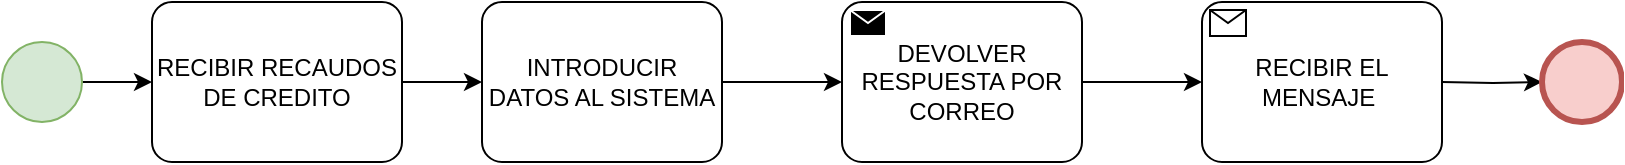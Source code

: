 <mxfile version="20.3.0" type="device"><diagram id="7pC6s9glv2hbtHWax7YW" name="Página-1"><mxGraphModel dx="868" dy="545" grid="1" gridSize="10" guides="1" tooltips="1" connect="1" arrows="1" fold="1" page="1" pageScale="1" pageWidth="827" pageHeight="1169" math="0" shadow="0"><root><mxCell id="0"/><mxCell id="1" parent="0"/><mxCell id="xBU3u3ndl3WmXHIgy0Ui-7" value="" style="edgeStyle=orthogonalEdgeStyle;rounded=0;orthogonalLoop=1;jettySize=auto;html=1;" edge="1" parent="1" source="xBU3u3ndl3WmXHIgy0Ui-1" target="xBU3u3ndl3WmXHIgy0Ui-2"><mxGeometry relative="1" as="geometry"/></mxCell><mxCell id="xBU3u3ndl3WmXHIgy0Ui-1" value="" style="points=[[0.145,0.145,0],[0.5,0,0],[0.855,0.145,0],[1,0.5,0],[0.855,0.855,0],[0.5,1,0],[0.145,0.855,0],[0,0.5,0]];shape=mxgraph.bpmn.event;html=1;verticalLabelPosition=bottom;labelBackgroundColor=#ffffff;verticalAlign=top;align=center;perimeter=ellipsePerimeter;outlineConnect=0;aspect=fixed;outline=standard;symbol=general;fillColor=#d5e8d4;strokeColor=#82b366;" vertex="1" parent="1"><mxGeometry x="160" y="360" width="40" height="40" as="geometry"/></mxCell><mxCell id="xBU3u3ndl3WmXHIgy0Ui-5" value="" style="edgeStyle=orthogonalEdgeStyle;rounded=0;orthogonalLoop=1;jettySize=auto;html=1;" edge="1" parent="1" source="xBU3u3ndl3WmXHIgy0Ui-2" target="xBU3u3ndl3WmXHIgy0Ui-3"><mxGeometry relative="1" as="geometry"/></mxCell><mxCell id="xBU3u3ndl3WmXHIgy0Ui-2" value="RECIBIR RECAUDOS DE CREDITO" style="points=[[0.25,0,0],[0.5,0,0],[0.75,0,0],[1,0.25,0],[1,0.5,0],[1,0.75,0],[0.75,1,0],[0.5,1,0],[0.25,1,0],[0,0.75,0],[0,0.5,0],[0,0.25,0]];shape=mxgraph.bpmn.task;whiteSpace=wrap;rectStyle=rounded;size=10;taskMarker=abstract;" vertex="1" parent="1"><mxGeometry x="235" y="340" width="125" height="80" as="geometry"/></mxCell><mxCell id="xBU3u3ndl3WmXHIgy0Ui-24" value="" style="edgeStyle=orthogonalEdgeStyle;rounded=0;orthogonalLoop=1;jettySize=auto;html=1;" edge="1" parent="1" source="xBU3u3ndl3WmXHIgy0Ui-3"><mxGeometry relative="1" as="geometry"><mxPoint x="580" y="380" as="targetPoint"/></mxGeometry></mxCell><mxCell id="xBU3u3ndl3WmXHIgy0Ui-3" value="INTRODUCIR DATOS AL SISTEMA" style="points=[[0.25,0,0],[0.5,0,0],[0.75,0,0],[1,0.25,0],[1,0.5,0],[1,0.75,0],[0.75,1,0],[0.5,1,0],[0.25,1,0],[0,0.75,0],[0,0.5,0],[0,0.25,0]];shape=mxgraph.bpmn.task;whiteSpace=wrap;rectStyle=rounded;size=10;taskMarker=abstract;" vertex="1" parent="1"><mxGeometry x="400" y="340" width="120" height="80" as="geometry"/></mxCell><mxCell id="xBU3u3ndl3WmXHIgy0Ui-9" value="" style="edgeStyle=orthogonalEdgeStyle;rounded=0;orthogonalLoop=1;jettySize=auto;html=1;" edge="1" parent="1" target="xBU3u3ndl3WmXHIgy0Ui-8"><mxGeometry relative="1" as="geometry"><mxPoint x="880" y="380" as="sourcePoint"/></mxGeometry></mxCell><mxCell id="xBU3u3ndl3WmXHIgy0Ui-8" value="" style="points=[[0.145,0.145,0],[0.5,0,0],[0.855,0.145,0],[1,0.5,0],[0.855,0.855,0],[0.5,1,0],[0.145,0.855,0],[0,0.5,0]];shape=mxgraph.bpmn.event;html=1;verticalLabelPosition=bottom;labelBackgroundColor=#ffffff;verticalAlign=top;align=center;perimeter=ellipsePerimeter;outlineConnect=0;aspect=fixed;outline=end;symbol=terminate2;fillColor=#f8cecc;strokeColor=#b85450;" vertex="1" parent="1"><mxGeometry x="930" y="360" width="40" height="40" as="geometry"/></mxCell><mxCell id="xBU3u3ndl3WmXHIgy0Ui-25" value="" style="edgeStyle=orthogonalEdgeStyle;rounded=0;orthogonalLoop=1;jettySize=auto;html=1;" edge="1" parent="1"><mxGeometry relative="1" as="geometry"><mxPoint x="700" y="380" as="sourcePoint"/><mxPoint x="760" y="380" as="targetPoint"/></mxGeometry></mxCell><mxCell id="xBU3u3ndl3WmXHIgy0Ui-26" value="DEVOLVER RESPUESTA POR CORREO" style="points=[[0.25,0,0],[0.5,0,0],[0.75,0,0],[1,0.25,0],[1,0.5,0],[1,0.75,0],[0.75,1,0],[0.5,1,0],[0.25,1,0],[0,0.75,0],[0,0.5,0],[0,0.25,0]];shape=mxgraph.bpmn.task;whiteSpace=wrap;rectStyle=rounded;size=10;taskMarker=send;" vertex="1" parent="1"><mxGeometry x="580" y="340" width="120" height="80" as="geometry"/></mxCell><mxCell id="xBU3u3ndl3WmXHIgy0Ui-27" value="RECIBIR EL MENSAJE " style="points=[[0.25,0,0],[0.5,0,0],[0.75,0,0],[1,0.25,0],[1,0.5,0],[1,0.75,0],[0.75,1,0],[0.5,1,0],[0.25,1,0],[0,0.75,0],[0,0.5,0],[0,0.25,0]];shape=mxgraph.bpmn.task;whiteSpace=wrap;rectStyle=rounded;size=10;taskMarker=receive;" vertex="1" parent="1"><mxGeometry x="760" y="340" width="120" height="80" as="geometry"/></mxCell></root></mxGraphModel></diagram></mxfile>